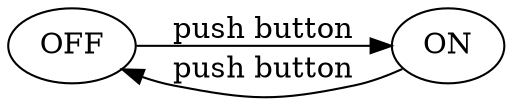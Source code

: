 // dot -Tpng:cairo -Gdpi=150 -Nfontname=Helvetica -Efontname=Helvetica -o fsm.png fsm.dot

digraph g {
   rankdir="LR";
   edge[splines="curved"]
   OFF -> ON [label="push button"];
   ON -> OFF [label="push button"];
}